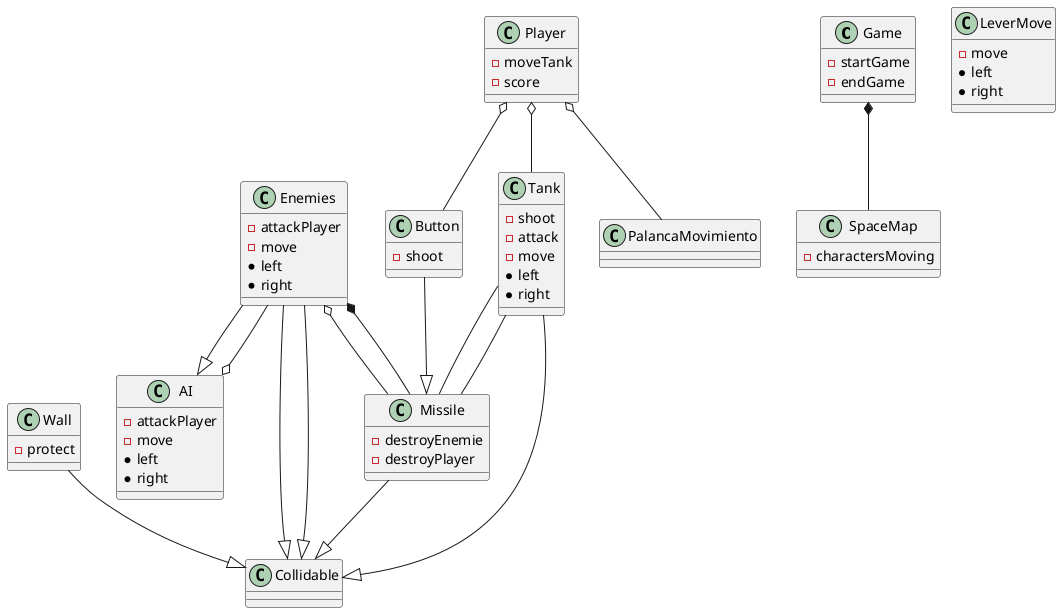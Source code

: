 @startuml Space_Invaders
class Game{
- startGame
- endGame
}
class Player{
- moveTank
- score
}
class AI{
- attackPlayer
- move
* left
* right
}
class Wall{
- protect
}
class Tank {
- shoot
- attack
- move
*left
*right
}
class Enemies{
-attackPlayer
-move
*left
*right
}
class Missile{
-destroyEnemie
-destroyPlayer
}
class Collidable 
class Button{
-shoot
}
class LeverMove{
-move
*left
*right
}
class SpaceMap{
    -charactersMoving
}

Player o-- Tank
Wall --|> Collidable
Missile --|> Collidable
AI o-- Enemies
Enemies o-- Missile
Button --|> Missile
Tank--  Missile
Player o-- Button
Enemies --|> Collidable
Tank-|> Collidable
Enemies --|> Collidable
Tank-- Missile
Enemies *--  Missile
Enemies --|> AI
Player o-- PalancaMovimiento
Game *-- SpaceMap
@enduml